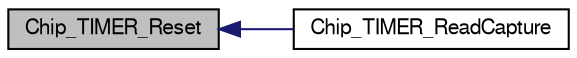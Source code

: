 digraph "Chip_TIMER_Reset"
{
  edge [fontname="FreeSans",fontsize="10",labelfontname="FreeSans",labelfontsize="10"];
  node [fontname="FreeSans",fontsize="10",shape=record];
  rankdir="LR";
  Node1 [label="Chip_TIMER_Reset",height=0.2,width=0.4,color="black", fillcolor="grey75", style="filled", fontcolor="black"];
  Node1 -> Node2 [dir="back",color="midnightblue",fontsize="10",style="solid"];
  Node2 [label="Chip_TIMER_ReadCapture",height=0.2,width=0.4,color="black", fillcolor="white", style="filled",URL="$group__TIMER__17XX__40XX.html#ga7eab047dd60eef7fb0f042266f9dae05",tooltip="Reads a capture register. "];
}

